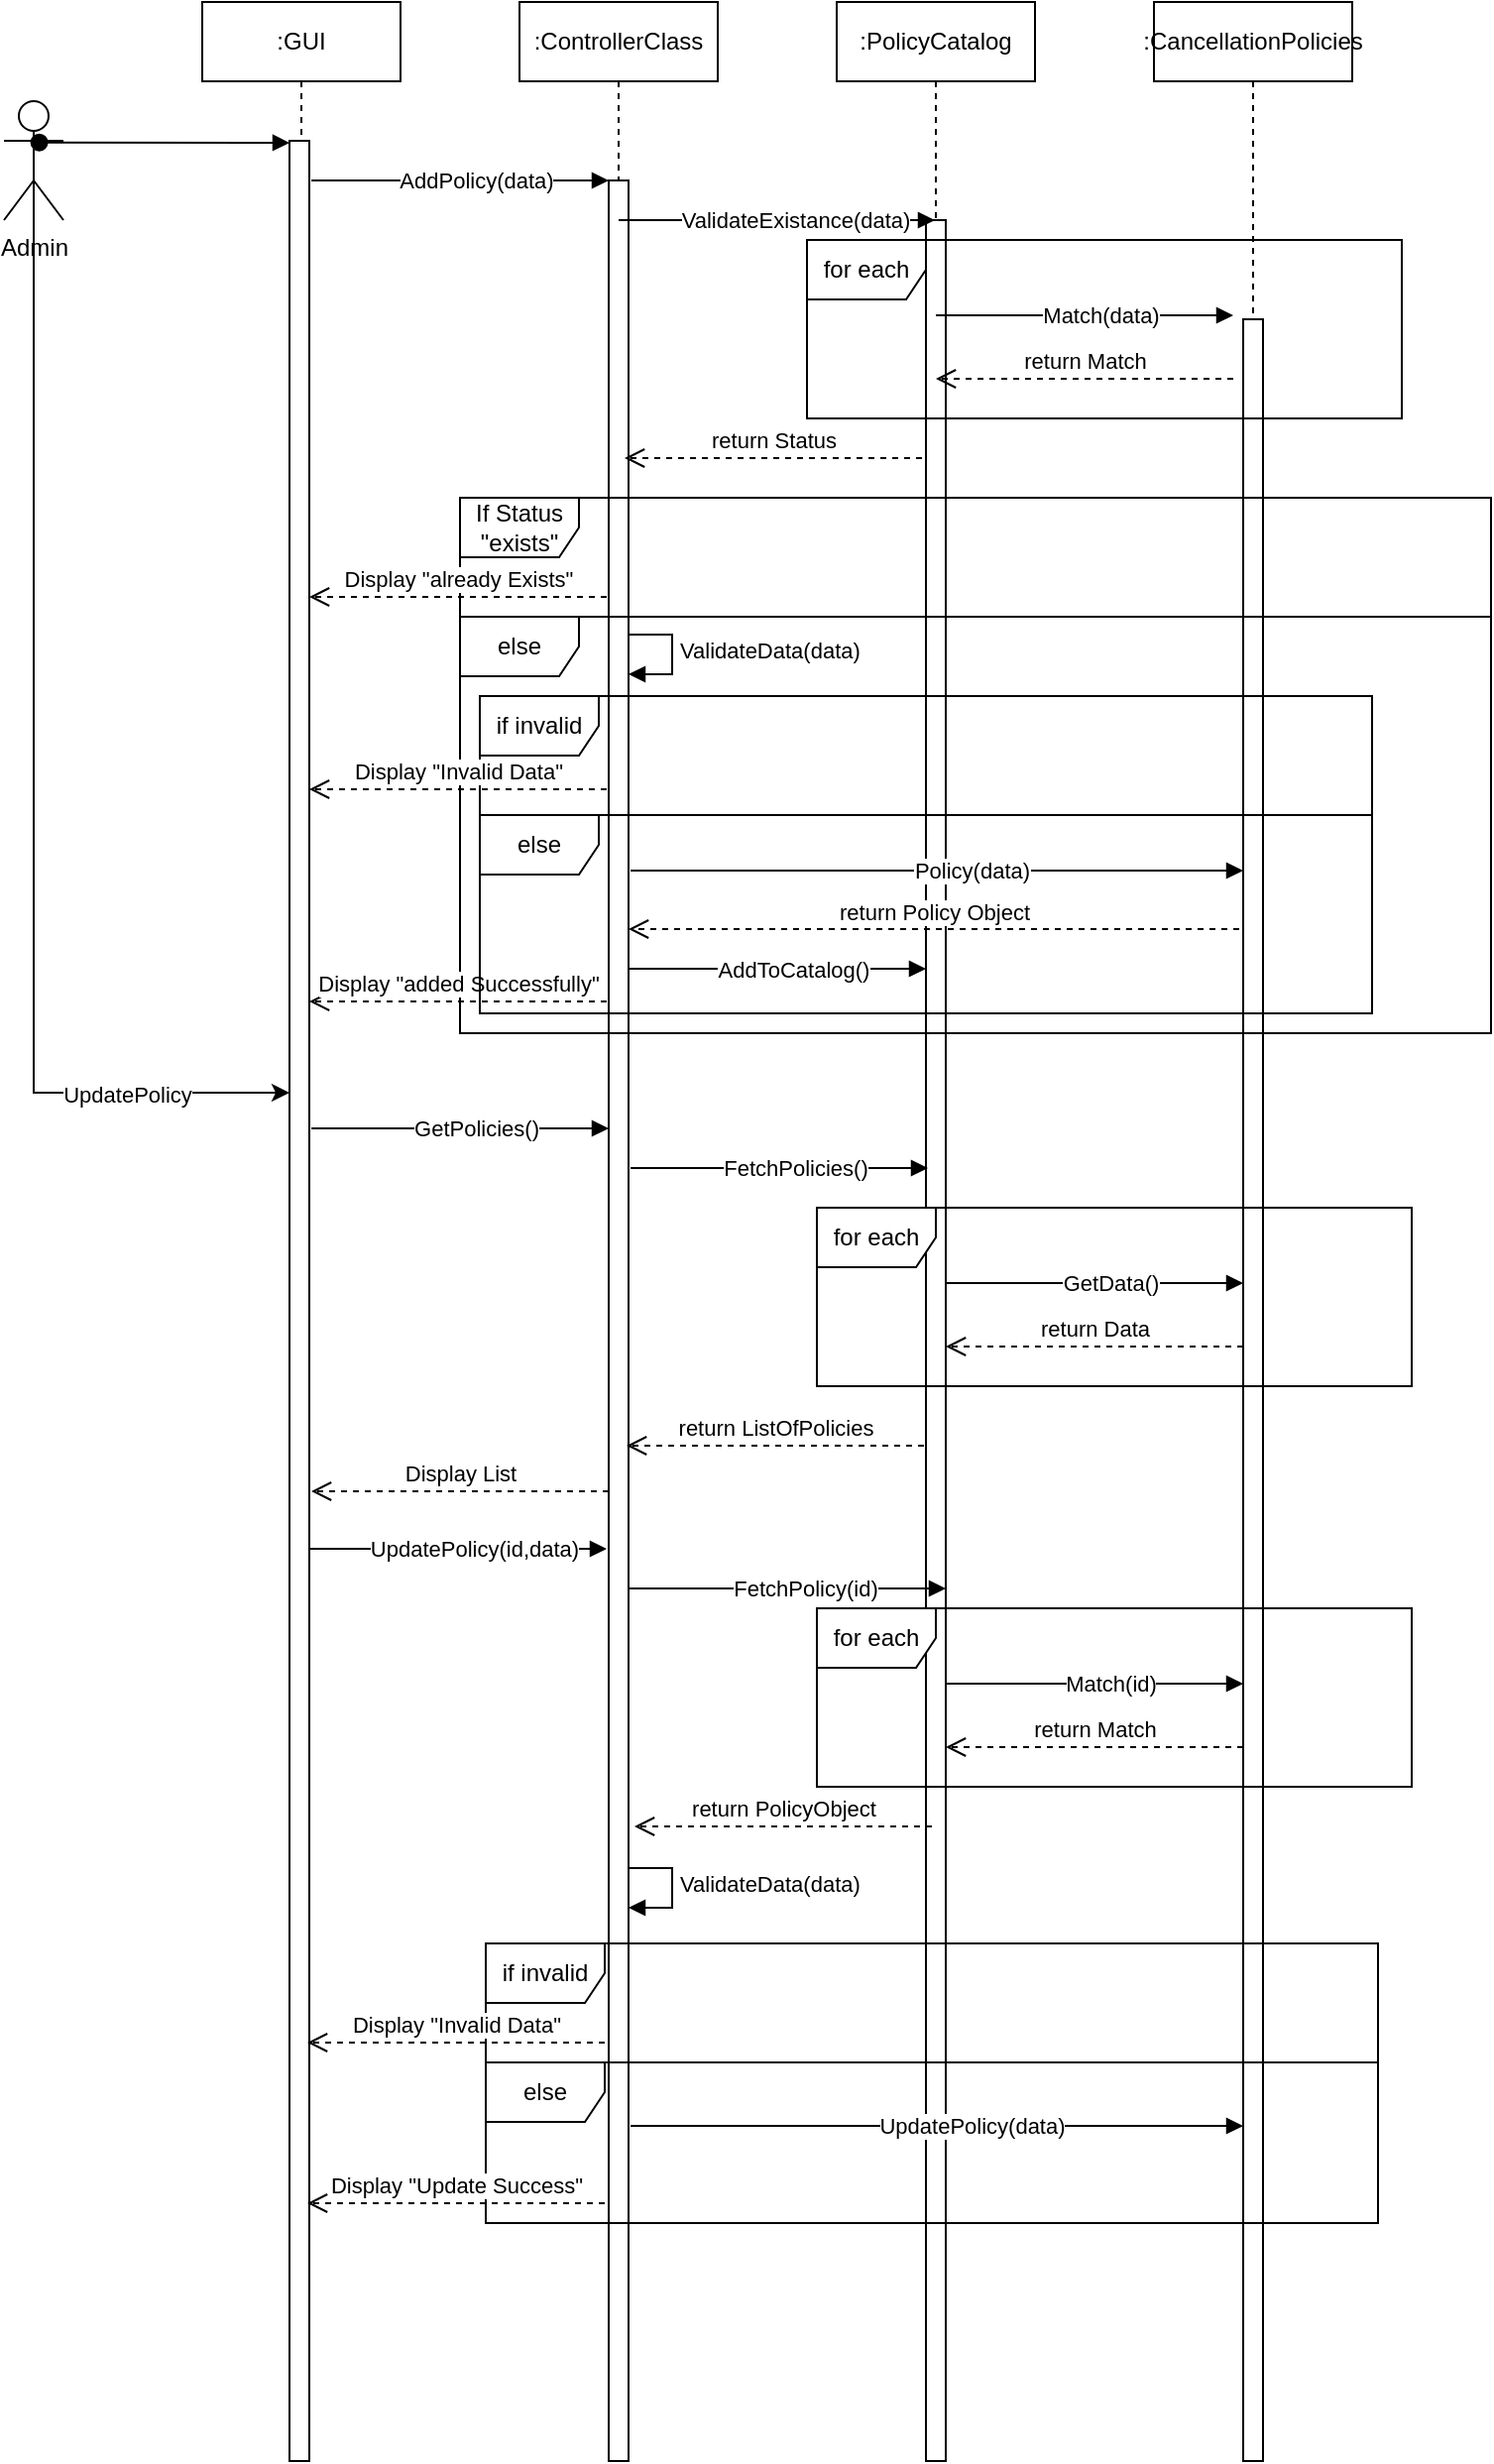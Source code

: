 <mxfile version="28.2.7">
  <diagram name="Page-1" id="2YBvvXClWsGukQMizWep">
    <mxGraphModel grid="1" page="1" gridSize="10" guides="1" tooltips="1" connect="1" arrows="1" fold="1" pageScale="1" pageWidth="850" pageHeight="1100" math="0" shadow="0">
      <root>
        <mxCell id="0" />
        <mxCell id="1" parent="0" />
        <mxCell id="aM9ryv3xv72pqoxQDRHE-1" value=":GUI" style="shape=umlLifeline;perimeter=lifelinePerimeter;whiteSpace=wrap;html=1;container=0;dropTarget=0;collapsible=0;recursiveResize=0;outlineConnect=0;portConstraint=eastwest;newEdgeStyle={&quot;edgeStyle&quot;:&quot;elbowEdgeStyle&quot;,&quot;elbow&quot;:&quot;vertical&quot;,&quot;curved&quot;:0,&quot;rounded&quot;:0};" vertex="1" parent="1">
          <mxGeometry x="20" y="40" width="100" height="1240" as="geometry" />
        </mxCell>
        <mxCell id="aM9ryv3xv72pqoxQDRHE-2" value="" style="html=1;points=[];perimeter=orthogonalPerimeter;outlineConnect=0;targetShapes=umlLifeline;portConstraint=eastwest;newEdgeStyle={&quot;edgeStyle&quot;:&quot;elbowEdgeStyle&quot;,&quot;elbow&quot;:&quot;vertical&quot;,&quot;curved&quot;:0,&quot;rounded&quot;:0};" vertex="1" parent="aM9ryv3xv72pqoxQDRHE-1">
          <mxGeometry x="44" y="70" width="10" height="1170" as="geometry" />
        </mxCell>
        <mxCell id="aM9ryv3xv72pqoxQDRHE-5" value=":ControllerClass" style="shape=umlLifeline;perimeter=lifelinePerimeter;whiteSpace=wrap;html=1;container=0;dropTarget=0;collapsible=0;recursiveResize=0;outlineConnect=0;portConstraint=eastwest;newEdgeStyle={&quot;edgeStyle&quot;:&quot;elbowEdgeStyle&quot;,&quot;elbow&quot;:&quot;vertical&quot;,&quot;curved&quot;:0,&quot;rounded&quot;:0};" vertex="1" parent="1">
          <mxGeometry x="180" y="40" width="100" height="1240" as="geometry" />
        </mxCell>
        <mxCell id="aM9ryv3xv72pqoxQDRHE-6" value="" style="html=1;points=[];perimeter=orthogonalPerimeter;outlineConnect=0;targetShapes=umlLifeline;portConstraint=eastwest;newEdgeStyle={&quot;edgeStyle&quot;:&quot;elbowEdgeStyle&quot;,&quot;elbow&quot;:&quot;vertical&quot;,&quot;curved&quot;:0,&quot;rounded&quot;:0};" vertex="1" parent="aM9ryv3xv72pqoxQDRHE-5">
          <mxGeometry x="45" y="90" width="10" height="1150" as="geometry" />
        </mxCell>
        <mxCell id="aM9ryv3xv72pqoxQDRHE-7" value="" style="html=1;verticalAlign=bottom;endArrow=block;edgeStyle=elbowEdgeStyle;elbow=vertical;curved=0;rounded=0;" edge="1" parent="1">
          <mxGeometry relative="1" as="geometry">
            <mxPoint x="75" y="608" as="sourcePoint" />
            <Array as="points">
              <mxPoint x="180" y="608" />
            </Array>
            <mxPoint x="225" y="608" as="targetPoint" />
          </mxGeometry>
        </mxCell>
        <mxCell id="xUXRyCdJB-aMZpH_nrXE-9" value="GetPolicies()" style="edgeLabel;html=1;align=center;verticalAlign=middle;resizable=0;points=[];" connectable="0" vertex="1" parent="aM9ryv3xv72pqoxQDRHE-7">
          <mxGeometry x="0.109" relative="1" as="geometry">
            <mxPoint as="offset" />
          </mxGeometry>
        </mxCell>
        <mxCell id="aM9ryv3xv72pqoxQDRHE-8" value="Display List" style="html=1;verticalAlign=bottom;endArrow=open;dashed=1;endSize=8;edgeStyle=elbowEdgeStyle;elbow=vertical;curved=0;rounded=0;" edge="1" parent="1">
          <mxGeometry relative="1" as="geometry">
            <mxPoint x="75" y="791" as="targetPoint" />
            <Array as="points">
              <mxPoint x="190" y="791" />
            </Array>
            <mxPoint x="225" y="791" as="sourcePoint" />
          </mxGeometry>
        </mxCell>
        <mxCell id="xUXRyCdJB-aMZpH_nrXE-4" value=":PolicyCatalog" style="shape=umlLifeline;perimeter=lifelinePerimeter;whiteSpace=wrap;html=1;container=0;dropTarget=0;collapsible=0;recursiveResize=0;outlineConnect=0;portConstraint=eastwest;newEdgeStyle={&quot;edgeStyle&quot;:&quot;elbowEdgeStyle&quot;,&quot;elbow&quot;:&quot;vertical&quot;,&quot;curved&quot;:0,&quot;rounded&quot;:0};" vertex="1" parent="1">
          <mxGeometry x="340" y="40" width="100" height="1240" as="geometry" />
        </mxCell>
        <mxCell id="xUXRyCdJB-aMZpH_nrXE-5" value="" style="html=1;points=[];perimeter=orthogonalPerimeter;outlineConnect=0;targetShapes=umlLifeline;portConstraint=eastwest;newEdgeStyle={&quot;edgeStyle&quot;:&quot;elbowEdgeStyle&quot;,&quot;elbow&quot;:&quot;vertical&quot;,&quot;curved&quot;:0,&quot;rounded&quot;:0};" vertex="1" parent="xUXRyCdJB-aMZpH_nrXE-4">
          <mxGeometry x="45" y="110" width="10" height="1130" as="geometry" />
        </mxCell>
        <mxCell id="xUXRyCdJB-aMZpH_nrXE-6" value=":CancellationPolicies" style="shape=umlLifeline;perimeter=lifelinePerimeter;whiteSpace=wrap;html=1;container=0;dropTarget=0;collapsible=0;recursiveResize=0;outlineConnect=0;portConstraint=eastwest;newEdgeStyle={&quot;edgeStyle&quot;:&quot;elbowEdgeStyle&quot;,&quot;elbow&quot;:&quot;vertical&quot;,&quot;curved&quot;:0,&quot;rounded&quot;:0};" vertex="1" parent="1">
          <mxGeometry x="500" y="40" width="100" height="1240" as="geometry" />
        </mxCell>
        <mxCell id="xUXRyCdJB-aMZpH_nrXE-7" value="" style="html=1;points=[];perimeter=orthogonalPerimeter;outlineConnect=0;targetShapes=umlLifeline;portConstraint=eastwest;newEdgeStyle={&quot;edgeStyle&quot;:&quot;elbowEdgeStyle&quot;,&quot;elbow&quot;:&quot;vertical&quot;,&quot;curved&quot;:0,&quot;rounded&quot;:0};" vertex="1" parent="xUXRyCdJB-aMZpH_nrXE-6">
          <mxGeometry x="45" y="160" width="10" height="1080" as="geometry" />
        </mxCell>
        <mxCell id="xUXRyCdJB-aMZpH_nrXE-8" value="Admin" style="shape=umlActor;verticalLabelPosition=bottom;verticalAlign=top;html=1;outlineConnect=0;" vertex="1" parent="1">
          <mxGeometry x="-80" y="90" width="30" height="60" as="geometry" />
        </mxCell>
        <mxCell id="aM9ryv3xv72pqoxQDRHE-3" value="" style="html=1;verticalAlign=bottom;startArrow=oval;endArrow=block;startSize=8;edgeStyle=elbowEdgeStyle;elbow=vertical;curved=0;rounded=0;exitX=0.593;exitY=0.347;exitDx=0;exitDy=0;exitPerimeter=0;" edge="1" parent="1" target="aM9ryv3xv72pqoxQDRHE-2" source="xUXRyCdJB-aMZpH_nrXE-8">
          <mxGeometry relative="1" as="geometry">
            <mxPoint x="5" y="110" as="sourcePoint" />
          </mxGeometry>
        </mxCell>
        <mxCell id="xUXRyCdJB-aMZpH_nrXE-10" value="" style="html=1;verticalAlign=bottom;endArrow=block;edgeStyle=elbowEdgeStyle;elbow=vertical;curved=0;rounded=0;" edge="1" parent="1">
          <mxGeometry relative="1" as="geometry">
            <mxPoint x="236" y="628" as="sourcePoint" />
            <Array as="points">
              <mxPoint x="341" y="628" />
            </Array>
            <mxPoint x="386" y="628" as="targetPoint" />
          </mxGeometry>
        </mxCell>
        <mxCell id="xUXRyCdJB-aMZpH_nrXE-11" value="FetchPolicies()" style="edgeLabel;html=1;align=center;verticalAlign=middle;resizable=0;points=[];" connectable="0" vertex="1" parent="xUXRyCdJB-aMZpH_nrXE-10">
          <mxGeometry x="0.109" relative="1" as="geometry">
            <mxPoint as="offset" />
          </mxGeometry>
        </mxCell>
        <mxCell id="xUXRyCdJB-aMZpH_nrXE-13" value="" style="html=1;verticalAlign=bottom;endArrow=block;edgeStyle=elbowEdgeStyle;elbow=vertical;curved=0;rounded=0;" edge="1" parent="1">
          <mxGeometry relative="1" as="geometry">
            <mxPoint x="395" y="686" as="sourcePoint" />
            <Array as="points">
              <mxPoint x="500" y="686" />
            </Array>
            <mxPoint x="545" y="686" as="targetPoint" />
          </mxGeometry>
        </mxCell>
        <mxCell id="xUXRyCdJB-aMZpH_nrXE-14" value="GetData()" style="edgeLabel;html=1;align=center;verticalAlign=middle;resizable=0;points=[];" connectable="0" vertex="1" parent="xUXRyCdJB-aMZpH_nrXE-13">
          <mxGeometry x="0.109" relative="1" as="geometry">
            <mxPoint as="offset" />
          </mxGeometry>
        </mxCell>
        <mxCell id="xUXRyCdJB-aMZpH_nrXE-15" value="return Data" style="html=1;verticalAlign=bottom;endArrow=open;dashed=1;endSize=8;edgeStyle=elbowEdgeStyle;elbow=vertical;curved=0;rounded=0;" edge="1" parent="1">
          <mxGeometry relative="1" as="geometry">
            <mxPoint x="395" y="718" as="targetPoint" />
            <Array as="points">
              <mxPoint x="510" y="718" />
            </Array>
            <mxPoint x="545" y="718" as="sourcePoint" />
          </mxGeometry>
        </mxCell>
        <mxCell id="xUXRyCdJB-aMZpH_nrXE-17" value="for each" style="shape=umlFrame;whiteSpace=wrap;html=1;pointerEvents=0;" vertex="1" parent="1">
          <mxGeometry x="330" y="648" width="300" height="90" as="geometry" />
        </mxCell>
        <mxCell id="xUXRyCdJB-aMZpH_nrXE-18" value="return ListOfPolicies" style="html=1;verticalAlign=bottom;endArrow=open;dashed=1;endSize=8;edgeStyle=elbowEdgeStyle;elbow=vertical;curved=0;rounded=0;" edge="1" parent="1">
          <mxGeometry relative="1" as="geometry">
            <mxPoint x="234" y="768" as="targetPoint" />
            <Array as="points">
              <mxPoint x="349" y="768" />
            </Array>
            <mxPoint x="384" y="768" as="sourcePoint" />
          </mxGeometry>
        </mxCell>
        <mxCell id="xUXRyCdJB-aMZpH_nrXE-19" value="" style="html=1;verticalAlign=bottom;endArrow=block;edgeStyle=elbowEdgeStyle;elbow=vertical;curved=0;rounded=0;" edge="1" parent="1">
          <mxGeometry relative="1" as="geometry">
            <mxPoint x="75" y="130" as="sourcePoint" />
            <Array as="points">
              <mxPoint x="180" y="130" />
            </Array>
            <mxPoint x="225" y="130" as="targetPoint" />
          </mxGeometry>
        </mxCell>
        <mxCell id="xUXRyCdJB-aMZpH_nrXE-20" value="AddPolicy(data)" style="edgeLabel;html=1;align=center;verticalAlign=middle;resizable=0;points=[];" connectable="0" vertex="1" parent="xUXRyCdJB-aMZpH_nrXE-19">
          <mxGeometry x="0.109" relative="1" as="geometry">
            <mxPoint as="offset" />
          </mxGeometry>
        </mxCell>
        <mxCell id="xUXRyCdJB-aMZpH_nrXE-21" value="" style="html=1;verticalAlign=bottom;endArrow=block;edgeStyle=elbowEdgeStyle;elbow=vertical;curved=0;rounded=0;" edge="1" parent="1" target="xUXRyCdJB-aMZpH_nrXE-4">
          <mxGeometry relative="1" as="geometry">
            <mxPoint x="230" y="150" as="sourcePoint" />
            <Array as="points">
              <mxPoint x="335" y="150" />
            </Array>
            <mxPoint x="380" y="150" as="targetPoint" />
          </mxGeometry>
        </mxCell>
        <mxCell id="xUXRyCdJB-aMZpH_nrXE-22" value="ValidateExistance(data)" style="edgeLabel;html=1;align=center;verticalAlign=middle;resizable=0;points=[];" connectable="0" vertex="1" parent="xUXRyCdJB-aMZpH_nrXE-21">
          <mxGeometry x="0.109" relative="1" as="geometry">
            <mxPoint as="offset" />
          </mxGeometry>
        </mxCell>
        <mxCell id="xUXRyCdJB-aMZpH_nrXE-24" value="" style="html=1;verticalAlign=bottom;endArrow=block;edgeStyle=elbowEdgeStyle;elbow=vertical;curved=0;rounded=0;" edge="1" parent="1">
          <mxGeometry relative="1" as="geometry">
            <mxPoint x="390" y="198" as="sourcePoint" />
            <Array as="points">
              <mxPoint x="495" y="198" />
            </Array>
            <mxPoint x="540" y="198" as="targetPoint" />
          </mxGeometry>
        </mxCell>
        <mxCell id="xUXRyCdJB-aMZpH_nrXE-25" value="Match(data)" style="edgeLabel;html=1;align=center;verticalAlign=middle;resizable=0;points=[];" connectable="0" vertex="1" parent="xUXRyCdJB-aMZpH_nrXE-24">
          <mxGeometry x="0.109" relative="1" as="geometry">
            <mxPoint as="offset" />
          </mxGeometry>
        </mxCell>
        <mxCell id="xUXRyCdJB-aMZpH_nrXE-26" value="return Match" style="html=1;verticalAlign=bottom;endArrow=open;dashed=1;endSize=8;edgeStyle=elbowEdgeStyle;elbow=vertical;curved=0;rounded=0;" edge="1" parent="1">
          <mxGeometry relative="1" as="geometry">
            <mxPoint x="390" y="230" as="targetPoint" />
            <Array as="points">
              <mxPoint x="505" y="230" />
            </Array>
            <mxPoint x="540" y="230" as="sourcePoint" />
          </mxGeometry>
        </mxCell>
        <mxCell id="xUXRyCdJB-aMZpH_nrXE-27" value="for each" style="shape=umlFrame;whiteSpace=wrap;html=1;pointerEvents=0;" vertex="1" parent="1">
          <mxGeometry x="325" y="160" width="300" height="90" as="geometry" />
        </mxCell>
        <mxCell id="xUXRyCdJB-aMZpH_nrXE-28" value="return Status" style="html=1;verticalAlign=bottom;endArrow=open;dashed=1;endSize=8;edgeStyle=elbowEdgeStyle;elbow=vertical;curved=0;rounded=0;" edge="1" parent="1">
          <mxGeometry relative="1" as="geometry">
            <mxPoint x="233" y="270" as="targetPoint" />
            <Array as="points">
              <mxPoint x="348" y="270" />
            </Array>
            <mxPoint x="383" y="270" as="sourcePoint" />
          </mxGeometry>
        </mxCell>
        <mxCell id="xUXRyCdJB-aMZpH_nrXE-29" value="If Status &quot;exists&quot;" style="shape=umlFrame;whiteSpace=wrap;html=1;pointerEvents=0;" vertex="1" parent="1">
          <mxGeometry x="150" y="290" width="520" height="60" as="geometry" />
        </mxCell>
        <mxCell id="xUXRyCdJB-aMZpH_nrXE-30" value="else" style="shape=umlFrame;whiteSpace=wrap;html=1;pointerEvents=0;" vertex="1" parent="1">
          <mxGeometry x="150" y="350" width="520" height="210" as="geometry" />
        </mxCell>
        <mxCell id="xUXRyCdJB-aMZpH_nrXE-31" value="Display &quot;already Exists&quot;" style="html=1;verticalAlign=bottom;endArrow=open;dashed=1;endSize=8;edgeStyle=elbowEdgeStyle;elbow=vertical;curved=0;rounded=0;" edge="1" parent="1">
          <mxGeometry relative="1" as="geometry">
            <mxPoint x="74" y="340" as="targetPoint" />
            <Array as="points">
              <mxPoint x="189" y="340" />
            </Array>
            <mxPoint x="224" y="340" as="sourcePoint" />
          </mxGeometry>
        </mxCell>
        <mxCell id="xUXRyCdJB-aMZpH_nrXE-34" value="" style="html=1;verticalAlign=bottom;endArrow=block;edgeStyle=elbowEdgeStyle;elbow=vertical;curved=0;rounded=0;" edge="1" parent="1">
          <mxGeometry relative="1" as="geometry">
            <mxPoint x="236" y="478" as="sourcePoint" />
            <Array as="points">
              <mxPoint x="341" y="478" />
            </Array>
            <mxPoint x="545" y="478" as="targetPoint" />
          </mxGeometry>
        </mxCell>
        <mxCell id="xUXRyCdJB-aMZpH_nrXE-35" value="Policy(data)" style="edgeLabel;html=1;align=center;verticalAlign=middle;resizable=0;points=[];" connectable="0" vertex="1" parent="xUXRyCdJB-aMZpH_nrXE-34">
          <mxGeometry x="0.109" relative="1" as="geometry">
            <mxPoint as="offset" />
          </mxGeometry>
        </mxCell>
        <mxCell id="xUXRyCdJB-aMZpH_nrXE-36" value="return Policy Object" style="html=1;verticalAlign=bottom;endArrow=open;dashed=1;endSize=8;edgeStyle=elbowEdgeStyle;elbow=vertical;curved=0;rounded=0;" edge="1" parent="1">
          <mxGeometry relative="1" as="geometry">
            <mxPoint x="235" y="507.5" as="targetPoint" />
            <Array as="points">
              <mxPoint x="508" y="507.5" />
            </Array>
            <mxPoint x="543" y="507.5" as="sourcePoint" />
          </mxGeometry>
        </mxCell>
        <mxCell id="xUXRyCdJB-aMZpH_nrXE-37" value="" style="html=1;verticalAlign=bottom;endArrow=block;edgeStyle=elbowEdgeStyle;elbow=vertical;curved=0;rounded=0;" edge="1" parent="1">
          <mxGeometry relative="1" as="geometry">
            <mxPoint x="235" y="527.5" as="sourcePoint" />
            <Array as="points">
              <mxPoint x="340" y="527.5" />
            </Array>
            <mxPoint x="385" y="527.5" as="targetPoint" />
          </mxGeometry>
        </mxCell>
        <mxCell id="xUXRyCdJB-aMZpH_nrXE-38" value="AddToCatalog()" style="edgeLabel;html=1;align=center;verticalAlign=middle;resizable=0;points=[];" connectable="0" vertex="1" parent="xUXRyCdJB-aMZpH_nrXE-37">
          <mxGeometry x="0.109" relative="1" as="geometry">
            <mxPoint as="offset" />
          </mxGeometry>
        </mxCell>
        <mxCell id="xUXRyCdJB-aMZpH_nrXE-39" value="Display &quot;added Successfully&quot;" style="html=1;verticalAlign=bottom;endArrow=open;dashed=1;endSize=8;edgeStyle=elbowEdgeStyle;elbow=vertical;curved=0;rounded=0;" edge="1" parent="1">
          <mxGeometry relative="1" as="geometry">
            <mxPoint x="74" y="544" as="targetPoint" />
            <Array as="points">
              <mxPoint x="189" y="544" />
            </Array>
            <mxPoint x="224" y="544" as="sourcePoint" />
          </mxGeometry>
        </mxCell>
        <mxCell id="xUXRyCdJB-aMZpH_nrXE-41" value="ValidateData(data)" style="html=1;align=left;spacingLeft=2;endArrow=block;rounded=0;edgeStyle=orthogonalEdgeStyle;curved=0;rounded=0;exitX=1;exitY=0;exitDx=0;exitDy=5;exitPerimeter=0;" edge="1" parent="1">
          <mxGeometry relative="1" as="geometry">
            <mxPoint x="235" y="354" as="sourcePoint" />
            <Array as="points">
              <mxPoint x="235" y="359" />
              <mxPoint x="257" y="359" />
              <mxPoint x="257" y="379" />
            </Array>
            <mxPoint x="235" y="379" as="targetPoint" />
          </mxGeometry>
        </mxCell>
        <mxCell id="xUXRyCdJB-aMZpH_nrXE-42" value="if invalid" style="shape=umlFrame;whiteSpace=wrap;html=1;pointerEvents=0;" vertex="1" parent="1">
          <mxGeometry x="160" y="390" width="450" height="60" as="geometry" />
        </mxCell>
        <mxCell id="xUXRyCdJB-aMZpH_nrXE-43" value="else" style="shape=umlFrame;whiteSpace=wrap;html=1;pointerEvents=0;" vertex="1" parent="1">
          <mxGeometry x="160" y="450" width="450" height="100" as="geometry" />
        </mxCell>
        <mxCell id="xUXRyCdJB-aMZpH_nrXE-44" value="Display &quot;Invalid Data&quot;" style="html=1;verticalAlign=bottom;endArrow=open;dashed=1;endSize=8;edgeStyle=elbowEdgeStyle;elbow=vertical;curved=0;rounded=0;" edge="1" parent="1">
          <mxGeometry relative="1" as="geometry">
            <mxPoint x="74" y="437" as="targetPoint" />
            <Array as="points">
              <mxPoint x="189" y="437" />
            </Array>
            <mxPoint x="224" y="437" as="sourcePoint" />
          </mxGeometry>
        </mxCell>
        <mxCell id="xUXRyCdJB-aMZpH_nrXE-45" style="edgeStyle=elbowEdgeStyle;rounded=0;orthogonalLoop=1;jettySize=auto;html=1;elbow=vertical;curved=0;exitX=0.5;exitY=0.5;exitDx=0;exitDy=0;exitPerimeter=0;" edge="1" parent="1" source="xUXRyCdJB-aMZpH_nrXE-8" target="aM9ryv3xv72pqoxQDRHE-2">
          <mxGeometry relative="1" as="geometry">
            <Array as="points">
              <mxPoint x="10" y="590" />
            </Array>
          </mxGeometry>
        </mxCell>
        <mxCell id="xUXRyCdJB-aMZpH_nrXE-64" value="UpdatePolicy" style="edgeLabel;html=1;align=center;verticalAlign=middle;resizable=0;points=[];" connectable="0" vertex="1" parent="xUXRyCdJB-aMZpH_nrXE-45">
          <mxGeometry x="0.727" y="-1" relative="1" as="geometry">
            <mxPoint as="offset" />
          </mxGeometry>
        </mxCell>
        <mxCell id="xUXRyCdJB-aMZpH_nrXE-46" value="" style="html=1;verticalAlign=bottom;endArrow=block;edgeStyle=elbowEdgeStyle;elbow=vertical;curved=0;rounded=0;" edge="1" parent="1">
          <mxGeometry relative="1" as="geometry">
            <mxPoint x="74" y="820" as="sourcePoint" />
            <Array as="points">
              <mxPoint x="179" y="820" />
            </Array>
            <mxPoint x="224" y="820" as="targetPoint" />
          </mxGeometry>
        </mxCell>
        <mxCell id="xUXRyCdJB-aMZpH_nrXE-47" value="UpdatePolicy(id,data)" style="edgeLabel;html=1;align=center;verticalAlign=middle;resizable=0;points=[];" connectable="0" vertex="1" parent="xUXRyCdJB-aMZpH_nrXE-46">
          <mxGeometry x="0.109" relative="1" as="geometry">
            <mxPoint as="offset" />
          </mxGeometry>
        </mxCell>
        <mxCell id="xUXRyCdJB-aMZpH_nrXE-48" value="" style="html=1;verticalAlign=bottom;endArrow=block;edgeStyle=elbowEdgeStyle;elbow=vertical;curved=0;rounded=0;" edge="1" parent="1">
          <mxGeometry relative="1" as="geometry">
            <mxPoint x="235" y="840" as="sourcePoint" />
            <Array as="points">
              <mxPoint x="340" y="840" />
            </Array>
            <mxPoint x="395" y="840" as="targetPoint" />
          </mxGeometry>
        </mxCell>
        <mxCell id="xUXRyCdJB-aMZpH_nrXE-49" value="FetchPolicy(id)" style="edgeLabel;html=1;align=center;verticalAlign=middle;resizable=0;points=[];" connectable="0" vertex="1" parent="xUXRyCdJB-aMZpH_nrXE-48">
          <mxGeometry x="0.109" relative="1" as="geometry">
            <mxPoint as="offset" />
          </mxGeometry>
        </mxCell>
        <mxCell id="xUXRyCdJB-aMZpH_nrXE-50" value="" style="html=1;verticalAlign=bottom;endArrow=block;edgeStyle=elbowEdgeStyle;elbow=vertical;curved=0;rounded=0;" edge="1" parent="1">
          <mxGeometry relative="1" as="geometry">
            <mxPoint x="395" y="888" as="sourcePoint" />
            <Array as="points">
              <mxPoint x="500" y="888" />
            </Array>
            <mxPoint x="545" y="888" as="targetPoint" />
          </mxGeometry>
        </mxCell>
        <mxCell id="xUXRyCdJB-aMZpH_nrXE-51" value="Match(id)" style="edgeLabel;html=1;align=center;verticalAlign=middle;resizable=0;points=[];" connectable="0" vertex="1" parent="xUXRyCdJB-aMZpH_nrXE-50">
          <mxGeometry x="0.109" relative="1" as="geometry">
            <mxPoint as="offset" />
          </mxGeometry>
        </mxCell>
        <mxCell id="xUXRyCdJB-aMZpH_nrXE-52" value="return Match" style="html=1;verticalAlign=bottom;endArrow=open;dashed=1;endSize=8;edgeStyle=elbowEdgeStyle;elbow=vertical;curved=0;rounded=0;" edge="1" parent="1">
          <mxGeometry relative="1" as="geometry">
            <mxPoint x="395" y="920" as="targetPoint" />
            <Array as="points">
              <mxPoint x="510" y="920" />
            </Array>
            <mxPoint x="545" y="920" as="sourcePoint" />
          </mxGeometry>
        </mxCell>
        <mxCell id="xUXRyCdJB-aMZpH_nrXE-53" value="for each" style="shape=umlFrame;whiteSpace=wrap;html=1;pointerEvents=0;" vertex="1" parent="1">
          <mxGeometry x="330" y="850" width="300" height="90" as="geometry" />
        </mxCell>
        <mxCell id="xUXRyCdJB-aMZpH_nrXE-54" value="return PolicyObject" style="html=1;verticalAlign=bottom;endArrow=open;dashed=1;endSize=8;edgeStyle=elbowEdgeStyle;elbow=vertical;curved=0;rounded=0;" edge="1" parent="1">
          <mxGeometry relative="1" as="geometry">
            <mxPoint x="238" y="960" as="targetPoint" />
            <Array as="points">
              <mxPoint x="353" y="960" />
            </Array>
            <mxPoint x="388" y="960" as="sourcePoint" />
          </mxGeometry>
        </mxCell>
        <mxCell id="xUXRyCdJB-aMZpH_nrXE-60" value="if invalid" style="shape=umlFrame;whiteSpace=wrap;html=1;pointerEvents=0;" vertex="1" parent="1">
          <mxGeometry x="163" y="1019" width="450" height="60" as="geometry" />
        </mxCell>
        <mxCell id="xUXRyCdJB-aMZpH_nrXE-61" value="else" style="shape=umlFrame;whiteSpace=wrap;html=1;pointerEvents=0;" vertex="1" parent="1">
          <mxGeometry x="163" y="1079" width="450" height="81" as="geometry" />
        </mxCell>
        <mxCell id="xUXRyCdJB-aMZpH_nrXE-62" value="Display &quot;Invalid Data&quot;" style="html=1;verticalAlign=bottom;endArrow=open;dashed=1;endSize=8;edgeStyle=elbowEdgeStyle;elbow=vertical;curved=0;rounded=0;" edge="1" parent="1">
          <mxGeometry relative="1" as="geometry">
            <mxPoint x="73" y="1069" as="targetPoint" />
            <Array as="points">
              <mxPoint x="188" y="1069" />
            </Array>
            <mxPoint x="223" y="1069" as="sourcePoint" />
          </mxGeometry>
        </mxCell>
        <mxCell id="xUXRyCdJB-aMZpH_nrXE-63" value="ValidateData(data)" style="html=1;align=left;spacingLeft=2;endArrow=block;rounded=0;edgeStyle=orthogonalEdgeStyle;curved=0;rounded=0;exitX=1;exitY=0;exitDx=0;exitDy=5;exitPerimeter=0;" edge="1" parent="1">
          <mxGeometry relative="1" as="geometry">
            <mxPoint x="235" y="976" as="sourcePoint" />
            <Array as="points">
              <mxPoint x="235" y="981" />
              <mxPoint x="257" y="981" />
              <mxPoint x="257" y="1001" />
            </Array>
            <mxPoint x="235" y="1001" as="targetPoint" />
          </mxGeometry>
        </mxCell>
        <mxCell id="xUXRyCdJB-aMZpH_nrXE-65" value="" style="html=1;verticalAlign=bottom;endArrow=block;edgeStyle=elbowEdgeStyle;elbow=vertical;curved=0;rounded=0;" edge="1" parent="1" target="xUXRyCdJB-aMZpH_nrXE-7">
          <mxGeometry relative="1" as="geometry">
            <mxPoint x="236" y="1111" as="sourcePoint" />
            <Array as="points">
              <mxPoint x="341" y="1111" />
            </Array>
            <mxPoint x="386" y="1111" as="targetPoint" />
          </mxGeometry>
        </mxCell>
        <mxCell id="xUXRyCdJB-aMZpH_nrXE-66" value="UpdatePolicy(data)" style="edgeLabel;html=1;align=center;verticalAlign=middle;resizable=0;points=[];" connectable="0" vertex="1" parent="xUXRyCdJB-aMZpH_nrXE-65">
          <mxGeometry x="0.109" relative="1" as="geometry">
            <mxPoint as="offset" />
          </mxGeometry>
        </mxCell>
        <mxCell id="xUXRyCdJB-aMZpH_nrXE-67" value="Display &quot;Update Success&quot;" style="html=1;verticalAlign=bottom;endArrow=open;dashed=1;endSize=8;edgeStyle=elbowEdgeStyle;elbow=vertical;curved=0;rounded=0;" edge="1" parent="1">
          <mxGeometry relative="1" as="geometry">
            <mxPoint x="73" y="1150" as="targetPoint" />
            <Array as="points">
              <mxPoint x="188" y="1150" />
            </Array>
            <mxPoint x="223" y="1150" as="sourcePoint" />
          </mxGeometry>
        </mxCell>
      </root>
    </mxGraphModel>
  </diagram>
</mxfile>

